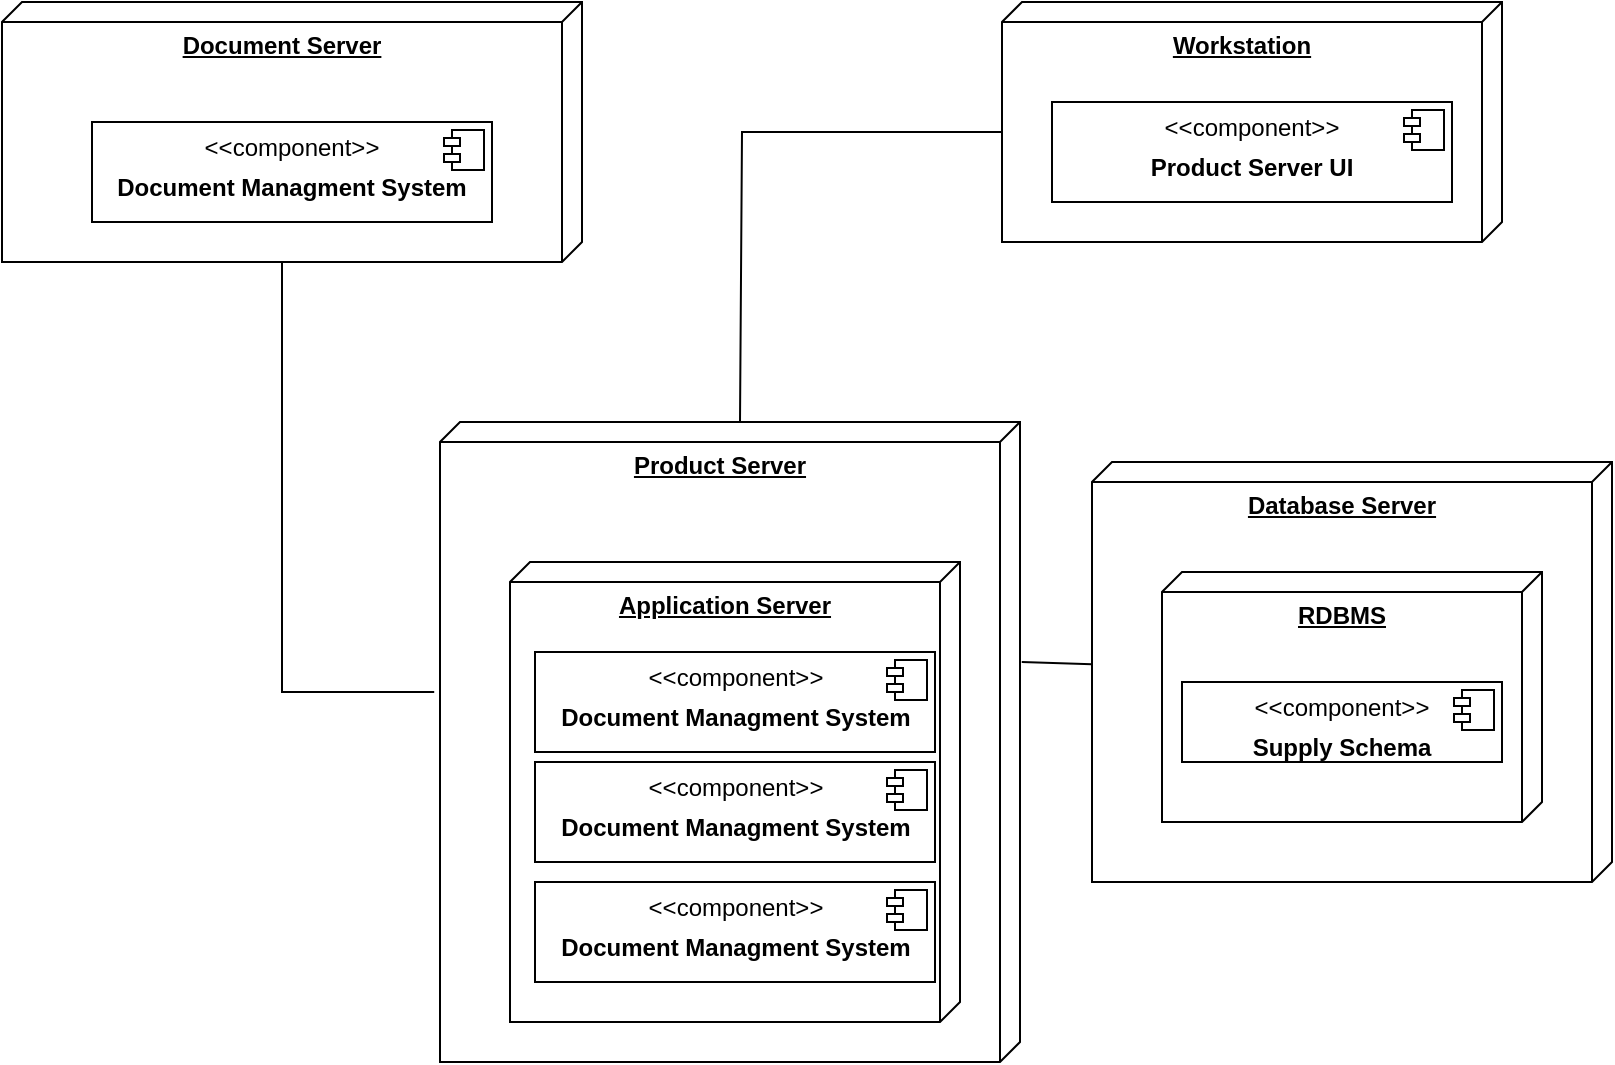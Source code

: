<mxfile version="21.2.1" type="device">
  <diagram name="Страница 1" id="qeI0gqzXc6RVXukEL3GK">
    <mxGraphModel dx="623" dy="828" grid="1" gridSize="10" guides="1" tooltips="1" connect="1" arrows="1" fold="1" page="1" pageScale="1" pageWidth="827" pageHeight="1169" math="0" shadow="0">
      <root>
        <mxCell id="0" />
        <mxCell id="1" parent="0" />
        <mxCell id="xZhNKJaJEJdc_Em7-fL--1" value="&lt;b&gt;Document Server&lt;/b&gt;" style="verticalAlign=top;align=center;spacingTop=8;spacingLeft=2;spacingRight=12;shape=cube;size=10;direction=south;fontStyle=4;html=1;whiteSpace=wrap;" vertex="1" parent="1">
          <mxGeometry x="50" y="210" width="290" height="130" as="geometry" />
        </mxCell>
        <mxCell id="xZhNKJaJEJdc_Em7-fL--2" value="&lt;p style=&quot;margin:0px;margin-top:6px;text-align:center;&quot;&gt;&amp;lt;&amp;lt;component&amp;gt;&amp;gt;&lt;/p&gt;&lt;p style=&quot;margin:0px;margin-top:6px;text-align:center;&quot;&gt;&lt;b&gt;Document Managment System&lt;/b&gt;&lt;/p&gt;" style="align=left;overflow=fill;html=1;dropTarget=0;whiteSpace=wrap;" vertex="1" parent="1">
          <mxGeometry x="95" y="270" width="200" height="50" as="geometry" />
        </mxCell>
        <mxCell id="xZhNKJaJEJdc_Em7-fL--3" value="" style="shape=component;jettyWidth=8;jettyHeight=4;" vertex="1" parent="xZhNKJaJEJdc_Em7-fL--2">
          <mxGeometry x="1" width="20" height="20" relative="1" as="geometry">
            <mxPoint x="-24" y="4" as="offset" />
          </mxGeometry>
        </mxCell>
        <mxCell id="xZhNKJaJEJdc_Em7-fL--4" value="&lt;b&gt;Product Server&lt;/b&gt;" style="verticalAlign=top;align=center;spacingTop=8;spacingLeft=2;spacingRight=12;shape=cube;size=10;direction=south;fontStyle=4;html=1;whiteSpace=wrap;" vertex="1" parent="1">
          <mxGeometry x="269" y="420" width="290" height="320" as="geometry" />
        </mxCell>
        <mxCell id="xZhNKJaJEJdc_Em7-fL--5" value="&lt;b&gt;Application Server&lt;/b&gt;" style="verticalAlign=top;align=center;spacingTop=8;spacingLeft=2;spacingRight=12;shape=cube;size=10;direction=south;fontStyle=4;html=1;whiteSpace=wrap;" vertex="1" parent="1">
          <mxGeometry x="304" y="490" width="225" height="230" as="geometry" />
        </mxCell>
        <mxCell id="xZhNKJaJEJdc_Em7-fL--6" value="&lt;p style=&quot;margin:0px;margin-top:6px;text-align:center;&quot;&gt;&amp;lt;&amp;lt;component&amp;gt;&amp;gt;&lt;/p&gt;&lt;p style=&quot;margin:0px;margin-top:6px;text-align:center;&quot;&gt;&lt;b&gt;Document Managment System&lt;/b&gt;&lt;/p&gt;" style="align=left;overflow=fill;html=1;dropTarget=0;whiteSpace=wrap;" vertex="1" parent="1">
          <mxGeometry x="316.5" y="535" width="200" height="50" as="geometry" />
        </mxCell>
        <mxCell id="xZhNKJaJEJdc_Em7-fL--7" value="" style="shape=component;jettyWidth=8;jettyHeight=4;" vertex="1" parent="xZhNKJaJEJdc_Em7-fL--6">
          <mxGeometry x="1" width="20" height="20" relative="1" as="geometry">
            <mxPoint x="-24" y="4" as="offset" />
          </mxGeometry>
        </mxCell>
        <mxCell id="xZhNKJaJEJdc_Em7-fL--8" value="&lt;p style=&quot;margin:0px;margin-top:6px;text-align:center;&quot;&gt;&amp;lt;&amp;lt;component&amp;gt;&amp;gt;&lt;/p&gt;&lt;p style=&quot;margin:0px;margin-top:6px;text-align:center;&quot;&gt;&lt;b&gt;Document Managment System&lt;/b&gt;&lt;/p&gt;" style="align=left;overflow=fill;html=1;dropTarget=0;whiteSpace=wrap;" vertex="1" parent="1">
          <mxGeometry x="316.5" y="590" width="200" height="50" as="geometry" />
        </mxCell>
        <mxCell id="xZhNKJaJEJdc_Em7-fL--9" value="" style="shape=component;jettyWidth=8;jettyHeight=4;" vertex="1" parent="xZhNKJaJEJdc_Em7-fL--8">
          <mxGeometry x="1" width="20" height="20" relative="1" as="geometry">
            <mxPoint x="-24" y="4" as="offset" />
          </mxGeometry>
        </mxCell>
        <mxCell id="xZhNKJaJEJdc_Em7-fL--10" value="&lt;p style=&quot;margin:0px;margin-top:6px;text-align:center;&quot;&gt;&amp;lt;&amp;lt;component&amp;gt;&amp;gt;&lt;/p&gt;&lt;p style=&quot;margin:0px;margin-top:6px;text-align:center;&quot;&gt;&lt;b&gt;Document Managment System&lt;/b&gt;&lt;/p&gt;" style="align=left;overflow=fill;html=1;dropTarget=0;whiteSpace=wrap;" vertex="1" parent="1">
          <mxGeometry x="316.5" y="650" width="200" height="50" as="geometry" />
        </mxCell>
        <mxCell id="xZhNKJaJEJdc_Em7-fL--11" value="" style="shape=component;jettyWidth=8;jettyHeight=4;" vertex="1" parent="xZhNKJaJEJdc_Em7-fL--10">
          <mxGeometry x="1" width="20" height="20" relative="1" as="geometry">
            <mxPoint x="-24" y="4" as="offset" />
          </mxGeometry>
        </mxCell>
        <mxCell id="xZhNKJaJEJdc_Em7-fL--12" value="" style="endArrow=none;html=1;rounded=0;exitX=0;exitY=0;exitDx=130;exitDy=150;exitPerimeter=0;entryX=0.422;entryY=1.01;entryDx=0;entryDy=0;entryPerimeter=0;" edge="1" parent="1" source="xZhNKJaJEJdc_Em7-fL--1" target="xZhNKJaJEJdc_Em7-fL--4">
          <mxGeometry width="50" height="50" relative="1" as="geometry">
            <mxPoint x="200" y="510" as="sourcePoint" />
            <mxPoint x="250" y="460" as="targetPoint" />
            <Array as="points">
              <mxPoint x="190" y="555" />
            </Array>
          </mxGeometry>
        </mxCell>
        <mxCell id="xZhNKJaJEJdc_Em7-fL--13" value="&lt;b&gt;Workstation&lt;/b&gt;" style="verticalAlign=top;align=center;spacingTop=8;spacingLeft=2;spacingRight=12;shape=cube;size=10;direction=south;fontStyle=4;html=1;whiteSpace=wrap;" vertex="1" parent="1">
          <mxGeometry x="550" y="210" width="250" height="120" as="geometry" />
        </mxCell>
        <mxCell id="xZhNKJaJEJdc_Em7-fL--14" value="&lt;p style=&quot;margin:0px;margin-top:6px;text-align:center;&quot;&gt;&amp;lt;&amp;lt;component&amp;gt;&amp;gt;&lt;/p&gt;&lt;p style=&quot;margin:0px;margin-top:6px;text-align:center;&quot;&gt;&lt;b&gt;Product Server UI&lt;/b&gt;&lt;/p&gt;" style="align=left;overflow=fill;html=1;dropTarget=0;whiteSpace=wrap;" vertex="1" parent="1">
          <mxGeometry x="575" y="260" width="200" height="50" as="geometry" />
        </mxCell>
        <mxCell id="xZhNKJaJEJdc_Em7-fL--15" value="" style="shape=component;jettyWidth=8;jettyHeight=4;" vertex="1" parent="xZhNKJaJEJdc_Em7-fL--14">
          <mxGeometry x="1" width="20" height="20" relative="1" as="geometry">
            <mxPoint x="-24" y="4" as="offset" />
          </mxGeometry>
        </mxCell>
        <mxCell id="xZhNKJaJEJdc_Em7-fL--16" value="&lt;b&gt;Database Server&lt;/b&gt;" style="verticalAlign=top;align=center;spacingTop=8;spacingLeft=2;spacingRight=12;shape=cube;size=10;direction=south;fontStyle=4;html=1;whiteSpace=wrap;" vertex="1" parent="1">
          <mxGeometry x="595" y="440" width="260" height="210" as="geometry" />
        </mxCell>
        <mxCell id="xZhNKJaJEJdc_Em7-fL--17" value="&lt;b&gt;RDBMS&lt;/b&gt;" style="verticalAlign=top;align=center;spacingTop=8;spacingLeft=2;spacingRight=12;shape=cube;size=10;direction=south;fontStyle=4;html=1;whiteSpace=wrap;" vertex="1" parent="1">
          <mxGeometry x="630" y="495" width="190" height="125" as="geometry" />
        </mxCell>
        <mxCell id="xZhNKJaJEJdc_Em7-fL--18" value="&lt;p style=&quot;margin:0px;margin-top:6px;text-align:center;&quot;&gt;&amp;lt;&amp;lt;component&amp;gt;&amp;gt;&lt;/p&gt;&lt;p style=&quot;margin:0px;margin-top:6px;text-align:center;&quot;&gt;&lt;b&gt;Supply Schema&lt;/b&gt;&lt;/p&gt;" style="align=left;overflow=fill;html=1;dropTarget=0;whiteSpace=wrap;" vertex="1" parent="1">
          <mxGeometry x="640" y="550" width="160" height="40" as="geometry" />
        </mxCell>
        <mxCell id="xZhNKJaJEJdc_Em7-fL--19" value="" style="shape=component;jettyWidth=8;jettyHeight=4;" vertex="1" parent="xZhNKJaJEJdc_Em7-fL--18">
          <mxGeometry x="1" width="20" height="20" relative="1" as="geometry">
            <mxPoint x="-24" y="4" as="offset" />
          </mxGeometry>
        </mxCell>
        <mxCell id="xZhNKJaJEJdc_Em7-fL--20" value="" style="endArrow=none;html=1;rounded=0;exitX=0;exitY=0;exitDx=0;exitDy=140;exitPerimeter=0;entryX=0;entryY=0;entryDx=65;entryDy=250;entryPerimeter=0;" edge="1" parent="1" source="xZhNKJaJEJdc_Em7-fL--4" target="xZhNKJaJEJdc_Em7-fL--13">
          <mxGeometry width="50" height="50" relative="1" as="geometry">
            <mxPoint x="410" y="380" as="sourcePoint" />
            <mxPoint x="460" y="330" as="targetPoint" />
            <Array as="points">
              <mxPoint x="420" y="275" />
            </Array>
          </mxGeometry>
        </mxCell>
        <mxCell id="xZhNKJaJEJdc_Em7-fL--21" value="" style="endArrow=none;html=1;rounded=0;exitX=0.375;exitY=-0.003;exitDx=0;exitDy=0;exitPerimeter=0;" edge="1" parent="1" source="xZhNKJaJEJdc_Em7-fL--4" target="xZhNKJaJEJdc_Em7-fL--16">
          <mxGeometry width="50" height="50" relative="1" as="geometry">
            <mxPoint x="590" y="390" as="sourcePoint" />
            <mxPoint x="640" y="340" as="targetPoint" />
          </mxGeometry>
        </mxCell>
      </root>
    </mxGraphModel>
  </diagram>
</mxfile>

